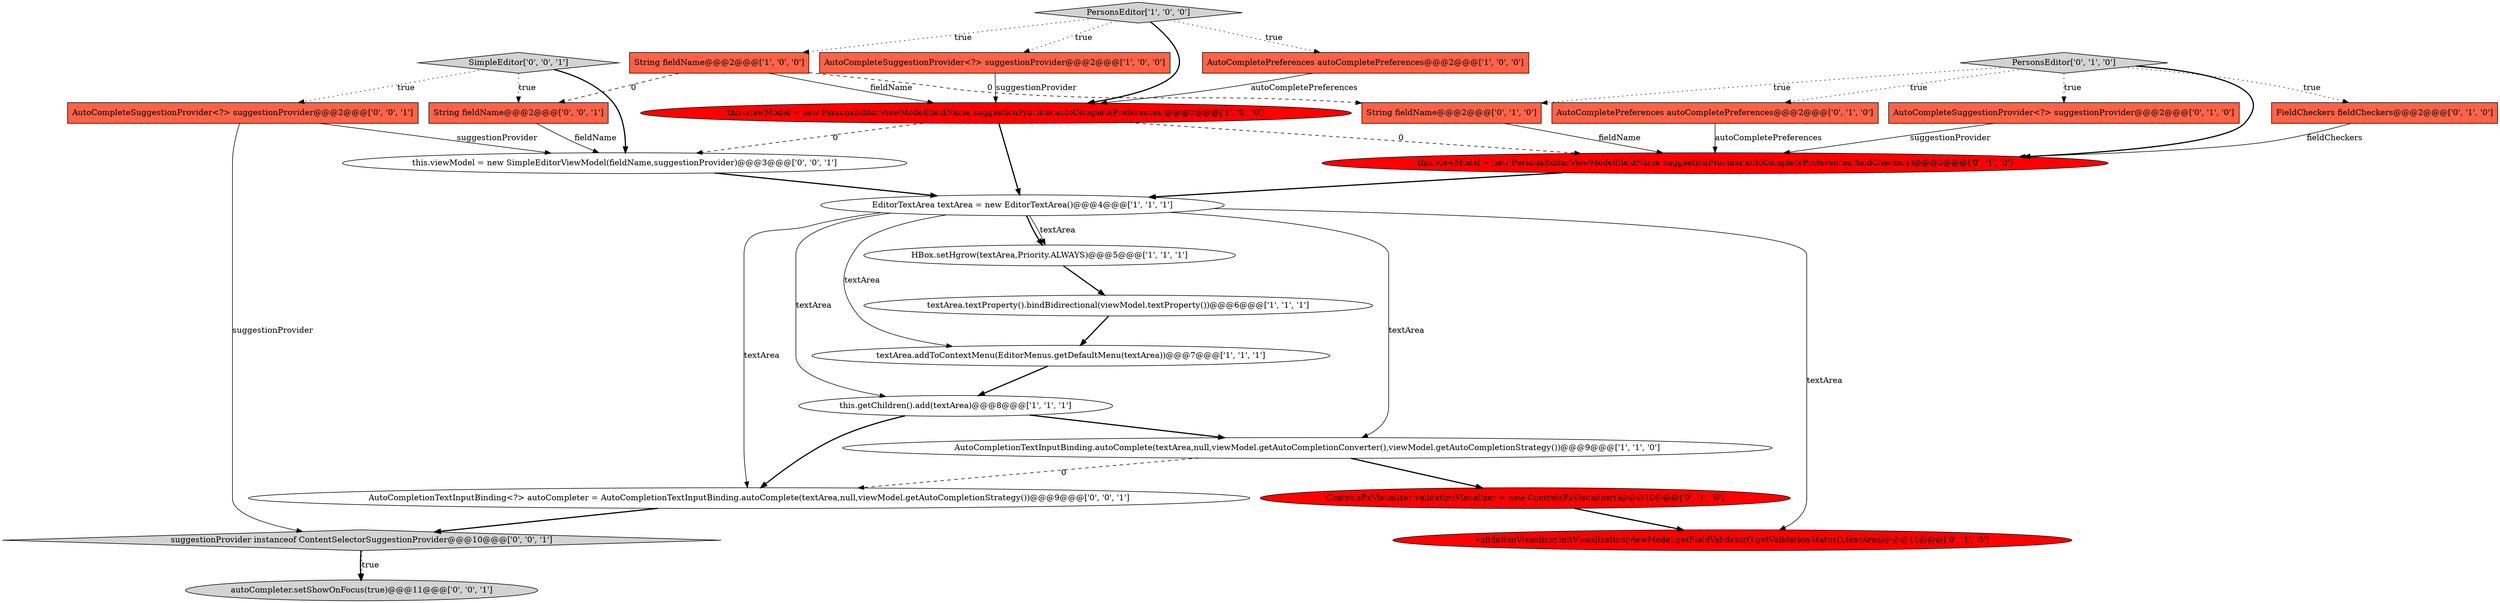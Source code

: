 digraph {
11 [style = filled, label = "this.viewModel = new PersonsEditorViewModel(fieldName,suggestionProvider,autoCompletePreferences,fieldCheckers)@@@3@@@['0', '1', '0']", fillcolor = red, shape = ellipse image = "AAA1AAABBB2BBB"];
1 [style = filled, label = "AutoCompleteSuggestionProvider<?> suggestionProvider@@@2@@@['1', '0', '0']", fillcolor = tomato, shape = box image = "AAA0AAABBB1BBB"];
9 [style = filled, label = "textArea.addToContextMenu(EditorMenus.getDefaultMenu(textArea))@@@7@@@['1', '1', '1']", fillcolor = white, shape = ellipse image = "AAA0AAABBB1BBB"];
15 [style = filled, label = "AutoCompletePreferences autoCompletePreferences@@@2@@@['0', '1', '0']", fillcolor = tomato, shape = box image = "AAA0AAABBB2BBB"];
16 [style = filled, label = "validationVisualizer.initVisualization(viewModel.getFieldValidator().getValidationStatus(),textArea)@@@11@@@['0', '1', '0']", fillcolor = red, shape = ellipse image = "AAA1AAABBB2BBB"];
25 [style = filled, label = "suggestionProvider instanceof ContentSelectorSuggestionProvider@@@10@@@['0', '0', '1']", fillcolor = lightgray, shape = diamond image = "AAA0AAABBB3BBB"];
5 [style = filled, label = "AutoCompletionTextInputBinding.autoComplete(textArea,null,viewModel.getAutoCompletionConverter(),viewModel.getAutoCompletionStrategy())@@@9@@@['1', '1', '0']", fillcolor = white, shape = ellipse image = "AAA0AAABBB1BBB"];
13 [style = filled, label = "PersonsEditor['0', '1', '0']", fillcolor = lightgray, shape = diamond image = "AAA0AAABBB2BBB"];
20 [style = filled, label = "AutoCompleteSuggestionProvider<?> suggestionProvider@@@2@@@['0', '0', '1']", fillcolor = tomato, shape = box image = "AAA0AAABBB3BBB"];
24 [style = filled, label = "SimpleEditor['0', '0', '1']", fillcolor = lightgray, shape = diamond image = "AAA0AAABBB3BBB"];
3 [style = filled, label = "this.viewModel = new PersonsEditorViewModel(fieldName,suggestionProvider,autoCompletePreferences)@@@3@@@['1', '0', '0']", fillcolor = red, shape = ellipse image = "AAA1AAABBB1BBB"];
10 [style = filled, label = "PersonsEditor['1', '0', '0']", fillcolor = lightgray, shape = diamond image = "AAA0AAABBB1BBB"];
21 [style = filled, label = "String fieldName@@@2@@@['0', '0', '1']", fillcolor = tomato, shape = box image = "AAA0AAABBB3BBB"];
12 [style = filled, label = "AutoCompleteSuggestionProvider<?> suggestionProvider@@@2@@@['0', '1', '0']", fillcolor = tomato, shape = box image = "AAA0AAABBB2BBB"];
18 [style = filled, label = "String fieldName@@@2@@@['0', '1', '0']", fillcolor = tomato, shape = box image = "AAA1AAABBB2BBB"];
14 [style = filled, label = "ControlsFxVisualizer validationVisualizer = new ControlsFxVisualizer()@@@10@@@['0', '1', '0']", fillcolor = red, shape = ellipse image = "AAA1AAABBB2BBB"];
7 [style = filled, label = "textArea.textProperty().bindBidirectional(viewModel.textProperty())@@@6@@@['1', '1', '1']", fillcolor = white, shape = ellipse image = "AAA0AAABBB1BBB"];
23 [style = filled, label = "this.viewModel = new SimpleEditorViewModel(fieldName,suggestionProvider)@@@3@@@['0', '0', '1']", fillcolor = white, shape = ellipse image = "AAA0AAABBB3BBB"];
0 [style = filled, label = "EditorTextArea textArea = new EditorTextArea()@@@4@@@['1', '1', '1']", fillcolor = white, shape = ellipse image = "AAA0AAABBB1BBB"];
22 [style = filled, label = "autoCompleter.setShowOnFocus(true)@@@11@@@['0', '0', '1']", fillcolor = lightgray, shape = ellipse image = "AAA0AAABBB3BBB"];
17 [style = filled, label = "FieldCheckers fieldCheckers@@@2@@@['0', '1', '0']", fillcolor = tomato, shape = box image = "AAA0AAABBB2BBB"];
2 [style = filled, label = "AutoCompletePreferences autoCompletePreferences@@@2@@@['1', '0', '0']", fillcolor = tomato, shape = box image = "AAA0AAABBB1BBB"];
19 [style = filled, label = "AutoCompletionTextInputBinding<?> autoCompleter = AutoCompletionTextInputBinding.autoComplete(textArea,null,viewModel.getAutoCompletionStrategy())@@@9@@@['0', '0', '1']", fillcolor = white, shape = ellipse image = "AAA0AAABBB3BBB"];
4 [style = filled, label = "String fieldName@@@2@@@['1', '0', '0']", fillcolor = tomato, shape = box image = "AAA1AAABBB1BBB"];
6 [style = filled, label = "HBox.setHgrow(textArea,Priority.ALWAYS)@@@5@@@['1', '1', '1']", fillcolor = white, shape = ellipse image = "AAA0AAABBB1BBB"];
8 [style = filled, label = "this.getChildren().add(textArea)@@@8@@@['1', '1', '1']", fillcolor = white, shape = ellipse image = "AAA0AAABBB1BBB"];
14->16 [style = bold, label=""];
0->5 [style = solid, label="textArea"];
4->18 [style = dashed, label="0"];
13->17 [style = dotted, label="true"];
13->18 [style = dotted, label="true"];
0->19 [style = solid, label="textArea"];
2->3 [style = solid, label="autoCompletePreferences"];
25->22 [style = bold, label=""];
13->12 [style = dotted, label="true"];
0->16 [style = solid, label="textArea"];
0->6 [style = bold, label=""];
8->19 [style = bold, label=""];
20->25 [style = solid, label="suggestionProvider"];
18->11 [style = solid, label="fieldName"];
1->3 [style = solid, label="suggestionProvider"];
0->9 [style = solid, label="textArea"];
10->3 [style = bold, label=""];
0->8 [style = solid, label="textArea"];
5->14 [style = bold, label=""];
9->8 [style = bold, label=""];
4->21 [style = dashed, label="0"];
23->0 [style = bold, label=""];
13->11 [style = bold, label=""];
3->0 [style = bold, label=""];
19->25 [style = bold, label=""];
0->6 [style = solid, label="textArea"];
17->11 [style = solid, label="fieldCheckers"];
4->3 [style = solid, label="fieldName"];
7->9 [style = bold, label=""];
15->11 [style = solid, label="autoCompletePreferences"];
3->23 [style = dashed, label="0"];
11->0 [style = bold, label=""];
12->11 [style = solid, label="suggestionProvider"];
21->23 [style = solid, label="fieldName"];
8->5 [style = bold, label=""];
10->2 [style = dotted, label="true"];
24->20 [style = dotted, label="true"];
25->22 [style = dotted, label="true"];
13->15 [style = dotted, label="true"];
10->1 [style = dotted, label="true"];
10->4 [style = dotted, label="true"];
6->7 [style = bold, label=""];
20->23 [style = solid, label="suggestionProvider"];
24->21 [style = dotted, label="true"];
5->19 [style = dashed, label="0"];
3->11 [style = dashed, label="0"];
24->23 [style = bold, label=""];
}
